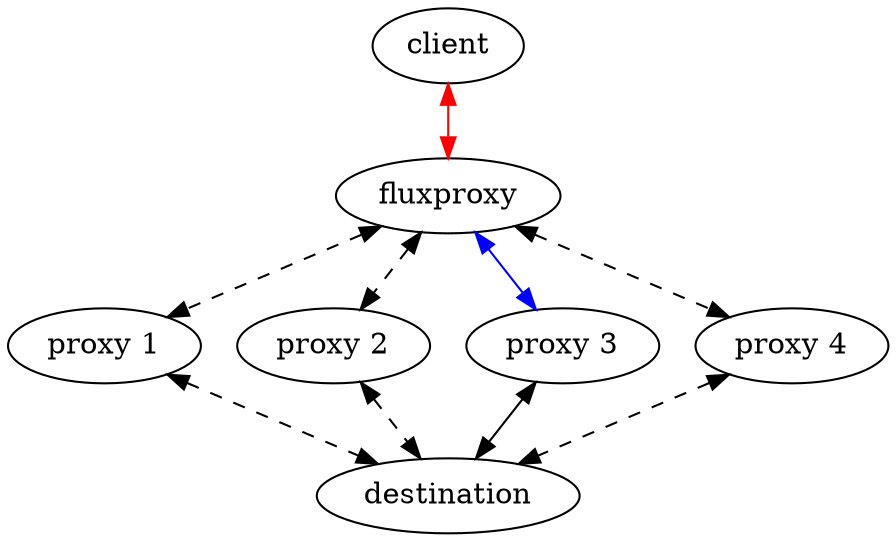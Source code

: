 digraph fluxproxy {
    concentrate=true;
    client -> "fluxproxy" [color=red];
    "fluxproxy" -> client [color=red];

    "fluxproxy" -> "proxy 1" [style=dashed];
    "fluxproxy" -> "proxy 2" [style=dashed];
    "fluxproxy" -> "proxy 3" [style=solid color=blue];
    "fluxproxy" -> "proxy 4" [style=dashed];

    "proxy 1" -> "fluxproxy" [style=dashed];
    "proxy 2" -> "fluxproxy" [style=dashed];
    "proxy 3" -> "fluxproxy" [style=solid color=blue];
    "proxy 4" -> "fluxproxy" [style=dashed];

    subgraph {

        "proxy 1";
        "proxy 2";
        "proxy 3";
        "proxy 4";

        rank = same; "proxy 1", "proxy 2", "proxy 3", "proxy 4";

    }

    "proxy 3" -> "fluxproxy";

    "proxy 1" -> "destination" [style=dashed];
    "proxy 2" -> "destination" [style=dashed];
    "proxy 3" -> "destination" [style=solid];
    "proxy 4" -> "destination" [style=dashed];

    "destination" -> "proxy 1" [style=dashed];
    "destination" -> "proxy 2" [style=dashed];
    "destination" -> "proxy 3" [style=solid];
    "destination" -> "proxy 4" [style=dashed];

    "destination" -> "proxy 3";
}
